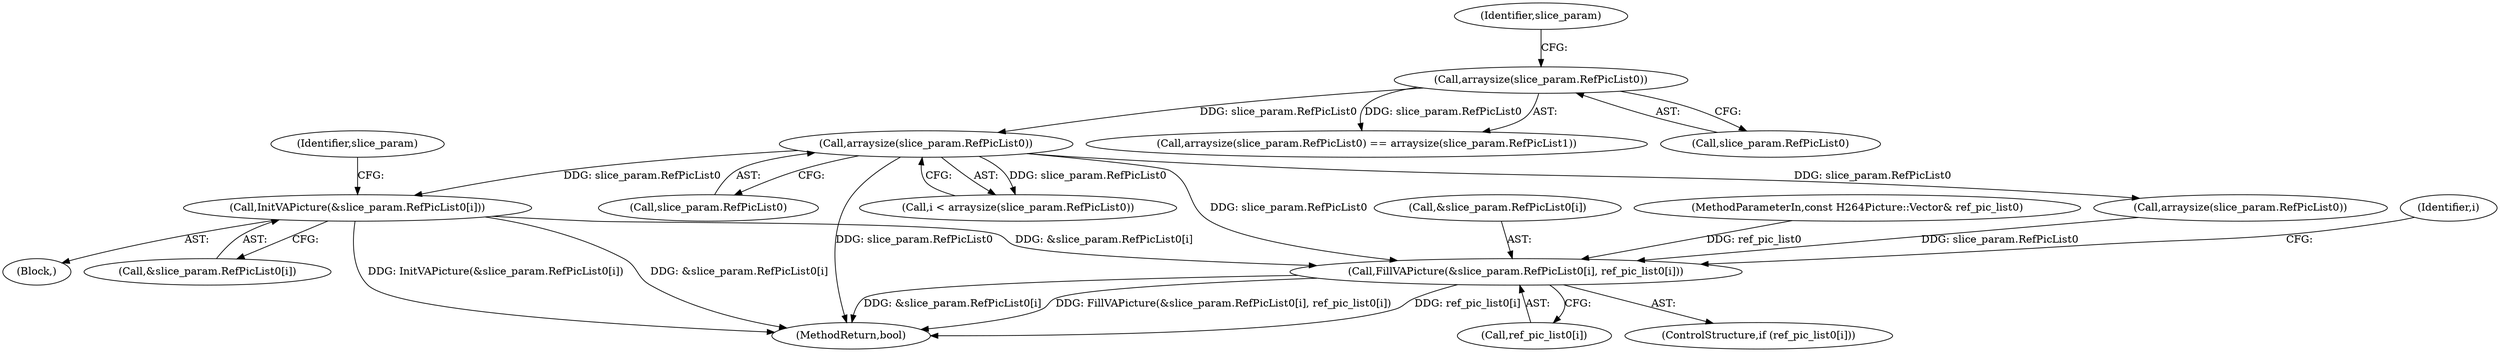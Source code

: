 digraph "0_Chrome_70340ce072cee8a0bdcddb5f312d32567b2269f6_15@array" {
"1000394" [label="(Call,InitVAPicture(&slice_param.RefPicList0[i]))"];
"1000387" [label="(Call,arraysize(slice_param.RefPicList0))"];
"1000371" [label="(Call,arraysize(slice_param.RefPicList0))"];
"1000430" [label="(Call,FillVAPicture(&slice_param.RefPicList0[i], ref_pic_list0[i]))"];
"1000377" [label="(Identifier,slice_param)"];
"1000426" [label="(ControlStructure,if (ref_pic_list0[i]))"];
"1000405" [label="(Identifier,slice_param)"];
"1000370" [label="(Call,arraysize(slice_param.RefPicList0) == arraysize(slice_param.RefPicList1))"];
"1000372" [label="(Call,slice_param.RefPicList0)"];
"1000419" [label="(Call,arraysize(slice_param.RefPicList0))"];
"1000387" [label="(Call,arraysize(slice_param.RefPicList0))"];
"1000388" [label="(Call,slice_param.RefPicList0)"];
"1000431" [label="(Call,&slice_param.RefPicList0[i])"];
"1000371" [label="(Call,arraysize(slice_param.RefPicList0))"];
"1000493" [label="(MethodReturn,bool)"];
"1000103" [label="(MethodParameterIn,const H264Picture::Vector& ref_pic_list0)"];
"1000385" [label="(Call,i < arraysize(slice_param.RefPicList0))"];
"1000424" [label="(Identifier,i)"];
"1000394" [label="(Call,InitVAPicture(&slice_param.RefPicList0[i]))"];
"1000393" [label="(Block,)"];
"1000395" [label="(Call,&slice_param.RefPicList0[i])"];
"1000430" [label="(Call,FillVAPicture(&slice_param.RefPicList0[i], ref_pic_list0[i]))"];
"1000437" [label="(Call,ref_pic_list0[i])"];
"1000394" -> "1000393"  [label="AST: "];
"1000394" -> "1000395"  [label="CFG: "];
"1000395" -> "1000394"  [label="AST: "];
"1000405" -> "1000394"  [label="CFG: "];
"1000394" -> "1000493"  [label="DDG: InitVAPicture(&slice_param.RefPicList0[i])"];
"1000394" -> "1000493"  [label="DDG: &slice_param.RefPicList0[i]"];
"1000387" -> "1000394"  [label="DDG: slice_param.RefPicList0"];
"1000394" -> "1000430"  [label="DDG: &slice_param.RefPicList0[i]"];
"1000387" -> "1000385"  [label="AST: "];
"1000387" -> "1000388"  [label="CFG: "];
"1000388" -> "1000387"  [label="AST: "];
"1000385" -> "1000387"  [label="CFG: "];
"1000387" -> "1000493"  [label="DDG: slice_param.RefPicList0"];
"1000387" -> "1000385"  [label="DDG: slice_param.RefPicList0"];
"1000371" -> "1000387"  [label="DDG: slice_param.RefPicList0"];
"1000387" -> "1000419"  [label="DDG: slice_param.RefPicList0"];
"1000387" -> "1000430"  [label="DDG: slice_param.RefPicList0"];
"1000371" -> "1000370"  [label="AST: "];
"1000371" -> "1000372"  [label="CFG: "];
"1000372" -> "1000371"  [label="AST: "];
"1000377" -> "1000371"  [label="CFG: "];
"1000371" -> "1000370"  [label="DDG: slice_param.RefPicList0"];
"1000430" -> "1000426"  [label="AST: "];
"1000430" -> "1000437"  [label="CFG: "];
"1000431" -> "1000430"  [label="AST: "];
"1000437" -> "1000430"  [label="AST: "];
"1000424" -> "1000430"  [label="CFG: "];
"1000430" -> "1000493"  [label="DDG: ref_pic_list0[i]"];
"1000430" -> "1000493"  [label="DDG: &slice_param.RefPicList0[i]"];
"1000430" -> "1000493"  [label="DDG: FillVAPicture(&slice_param.RefPicList0[i], ref_pic_list0[i])"];
"1000419" -> "1000430"  [label="DDG: slice_param.RefPicList0"];
"1000103" -> "1000430"  [label="DDG: ref_pic_list0"];
}
